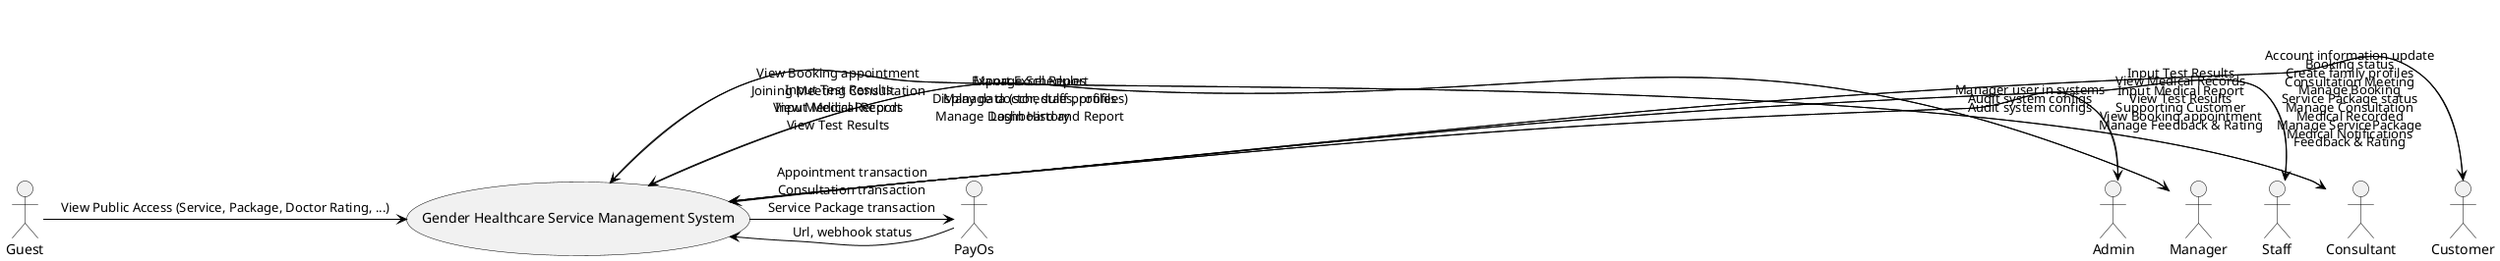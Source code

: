 @startuml context_diagram

skinparam backgroundColor #White
skinparam actorBorderColor #Black
skinparam usecaseBorderColor #Black
skinparam arrowColor #Black
skinparam stereotypeCBackgroundColor #LightBlue

actor Guest as "Guest"
actor Customer as "Customer"
actor Consultant as "Consultant"
actor Staff as "Staff"
actor Manager as "Manager"
actor Admin as "Admin"
actor PayOs as "PayOs"

usecase "Gender Healthcare Service Management System" as GMS

Guest -> GMS : View Public Access (Service, Package, Doctor Rating, ...)

Customer -> GMS : Account information update\nCreate family profiles\nManage Booking\nManage Consultation\nManage ServicePackage\nFeedback & Rating
GMS -> Customer : Booking status\nConsultation Meeting\nService Package status\nMedical Recorded\nMedical Notifications

Consultant -> GMS : Input Test Results\nInput Medical Report
GMS -> Consultant : View Booking appointment\nJoining Meeting Consultation\nView Medical Records\nView Test Results

Staff -> GMS : Input Test Results\nInput Medical Report\nSupporting Customer\nManage Feedback & Rating
GMS -> Staff : View Medical Records\nView Test Results\nView Booking appointment

Manager -> GMS : Manage Schedules\nManage doctor, staff profiles\nManage Dashboard and Report
GMS -> Manager : Export Excel Report\nDisplay data (schedules, profiles)\nLogin History

Admin -> GMS : Manager user in systems\nAudit system configs
GMS -> Admin : Audit system configs

PayOs -> GMS : Url, webhook status
GMS -> PayOs : Appointment transaction\nConsultation transaction\nService Package transaction

@enduml 